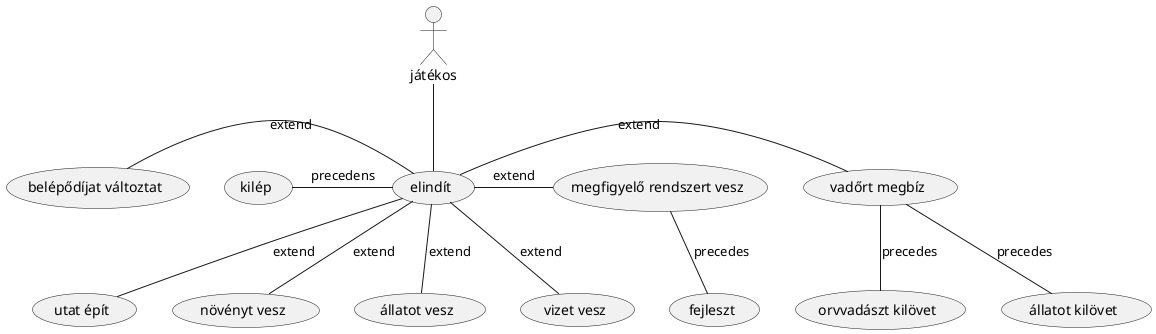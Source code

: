 @startuml
    (elindít) as x
    :játékos: -down- x
    x -left- (kilép) : precedens
    x -left- (belépődíjat változtat) : extend
    x -down- (növényt vesz) : extend
    x -down- (állatot vesz) : extend
    x -down- (vizet vesz) : extend
    x -down- (utat épít) : extend
    x -right- (vadőrt megbíz) : extend
    x -right- (megfigyelő rendszert vesz) : extend
    (megfigyelő rendszert vesz) -down- (fejleszt) : precedes
    (vadőrt megbíz) -down- (állatot kilövet) : precedes
    (vadőrt megbíz) -down- (orvvadászt kilövet) : precedes
@enduml